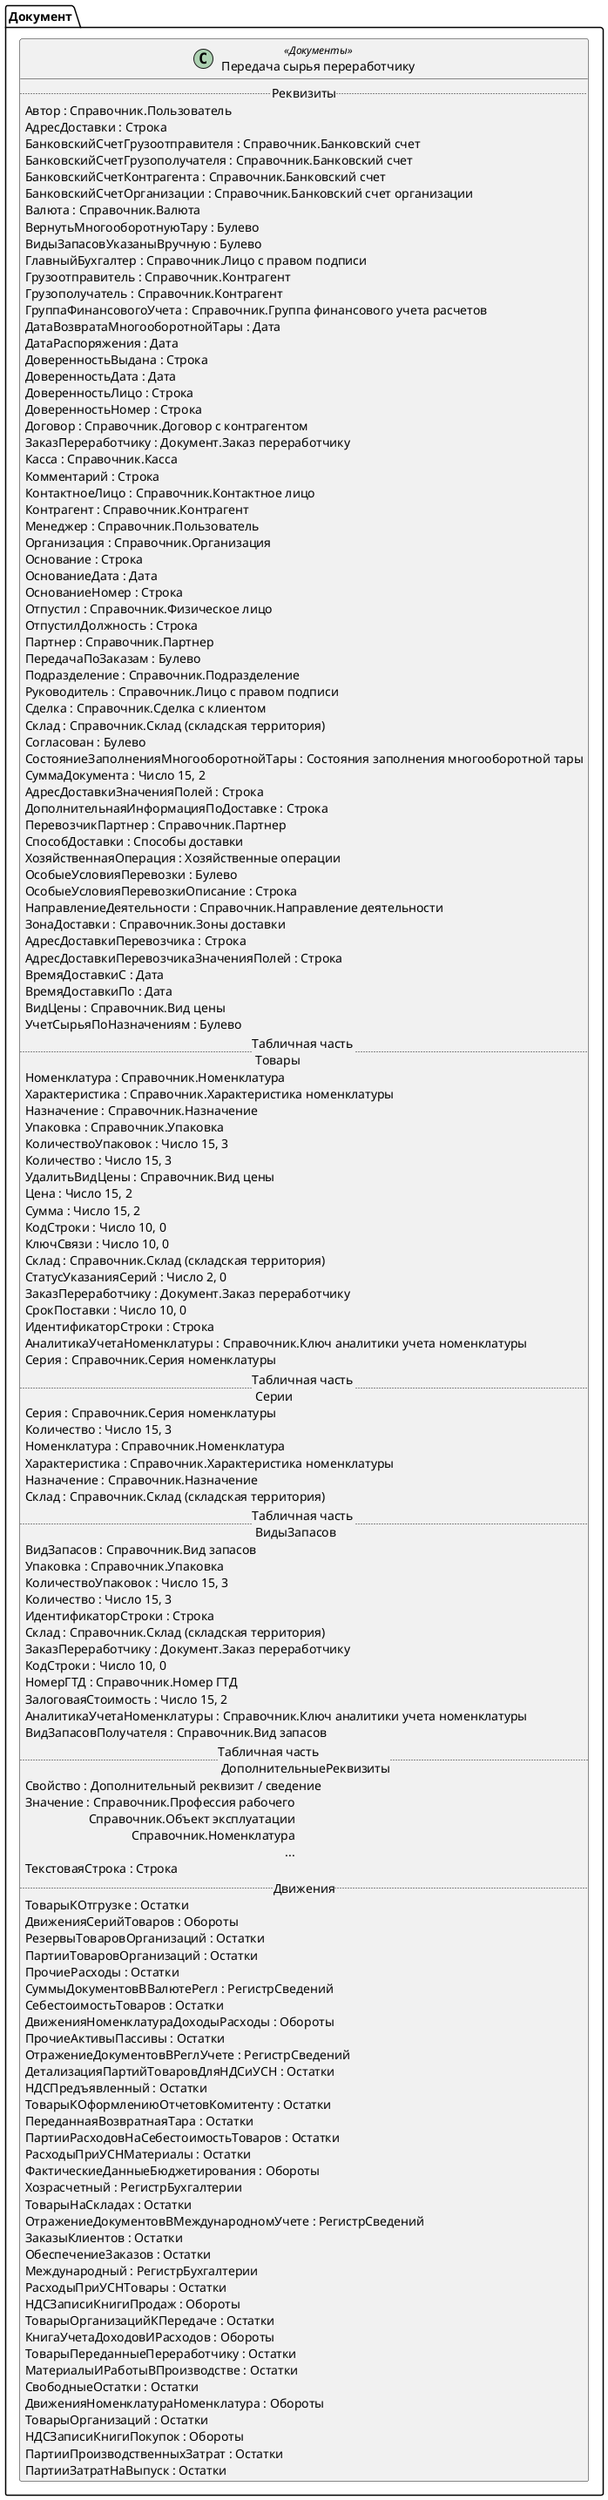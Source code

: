 ﻿@startuml ПередачаСырьяПереработчику
'!include templates.wsd
'..\include templates.wsd
class Документ.ПередачаСырьяПереработчику as "Передача сырья переработчику" <<Документы>>
{
..Реквизиты..
Автор : Справочник.Пользователь
АдресДоставки : Строка
БанковскийСчетГрузоотправителя : Справочник.Банковский счет
БанковскийСчетГрузополучателя : Справочник.Банковский счет
БанковскийСчетКонтрагента : Справочник.Банковский счет
БанковскийСчетОрганизации : Справочник.Банковский счет организации
Валюта : Справочник.Валюта
ВернутьМногооборотнуюТару : Булево
ВидыЗапасовУказаныВручную : Булево
ГлавныйБухгалтер : Справочник.Лицо с правом подписи
Грузоотправитель : Справочник.Контрагент
Грузополучатель : Справочник.Контрагент
ГруппаФинансовогоУчета : Справочник.Группа финансового учета расчетов
ДатаВозвратаМногооборотнойТары : Дата
ДатаРаспоряжения : Дата
ДоверенностьВыдана : Строка
ДоверенностьДата : Дата
ДоверенностьЛицо : Строка
ДоверенностьНомер : Строка
Договор : Справочник.Договор с контрагентом
ЗаказПереработчику : Документ.Заказ переработчику
Касса : Справочник.Касса
Комментарий : Строка
КонтактноеЛицо : Справочник.Контактное лицо
Контрагент : Справочник.Контрагент
Менеджер : Справочник.Пользователь
Организация : Справочник.Организация
Основание : Строка
ОснованиеДата : Дата
ОснованиеНомер : Строка
Отпустил : Справочник.Физическое лицо
ОтпустилДолжность : Строка
Партнер : Справочник.Партнер
ПередачаПоЗаказам : Булево
Подразделение : Справочник.Подразделение
Руководитель : Справочник.Лицо с правом подписи
Сделка : Справочник.Сделка с клиентом
Склад : Справочник.Склад (складская территория)
Согласован : Булево
СостояниеЗаполненияМногооборотнойТары : Состояния заполнения многооборотной тары
СуммаДокумента : Число 15, 2
АдресДоставкиЗначенияПолей : Строка
ДополнительнаяИнформацияПоДоставке : Строка
ПеревозчикПартнер : Справочник.Партнер
СпособДоставки : Способы доставки
ХозяйственнаяОперация : Хозяйственные операции
ОсобыеУсловияПеревозки : Булево
ОсобыеУсловияПеревозкиОписание : Строка
НаправлениеДеятельности : Справочник.Направление деятельности
ЗонаДоставки : Справочник.Зоны доставки
АдресДоставкиПеревозчика : Строка
АдресДоставкиПеревозчикаЗначенияПолей : Строка
ВремяДоставкиС : Дата
ВремяДоставкиПо : Дата
ВидЦены : Справочник.Вид цены
УчетСырьяПоНазначениям : Булево
..Табличная часть \n Товары..
Номенклатура : Справочник.Номенклатура
Характеристика : Справочник.Характеристика номенклатуры
Назначение : Справочник.Назначение
Упаковка : Справочник.Упаковка
КоличествоУпаковок : Число 15, 3
Количество : Число 15, 3
УдалитьВидЦены : Справочник.Вид цены
Цена : Число 15, 2
Сумма : Число 15, 2
КодСтроки : Число 10, 0
КлючСвязи : Число 10, 0
Склад : Справочник.Склад (складская территория)
СтатусУказанияСерий : Число 2, 0
ЗаказПереработчику : Документ.Заказ переработчику
СрокПоставки : Число 10, 0
ИдентификаторСтроки : Строка
АналитикаУчетаНоменклатуры : Справочник.Ключ аналитики учета номенклатуры
Серия : Справочник.Серия номенклатуры
..Табличная часть \n Серии..
Серия : Справочник.Серия номенклатуры
Количество : Число 15, 3
Номенклатура : Справочник.Номенклатура
Характеристика : Справочник.Характеристика номенклатуры
Назначение : Справочник.Назначение
Склад : Справочник.Склад (складская территория)
..Табличная часть \n ВидыЗапасов..
ВидЗапасов : Справочник.Вид запасов
Упаковка : Справочник.Упаковка
КоличествоУпаковок : Число 15, 3
Количество : Число 15, 3
ИдентификаторСтроки : Строка
Склад : Справочник.Склад (складская территория)
ЗаказПереработчику : Документ.Заказ переработчику
КодСтроки : Число 10, 0
НомерГТД : Справочник.Номер ГТД
ЗалоговаяСтоимость : Число 15, 2
АналитикаУчетаНоменклатуры : Справочник.Ключ аналитики учета номенклатуры
ВидЗапасовПолучателя : Справочник.Вид запасов
..Табличная часть \n ДополнительныеРеквизиты..
Свойство : Дополнительный реквизит / сведение
Значение : Справочник.Профессия рабочего\rСправочник.Объект эксплуатации\rСправочник.Номенклатура\r...
ТекстоваяСтрока : Строка
..Движения..
ТоварыКОтгрузке : Остатки
ДвиженияСерийТоваров : Обороты
РезервыТоваровОрганизаций : Остатки
ПартииТоваровОрганизаций : Остатки
ПрочиеРасходы : Остатки
СуммыДокументовВВалютеРегл : РегистрСведений
СебестоимостьТоваров : Остатки
ДвиженияНоменклатураДоходыРасходы : Обороты
ПрочиеАктивыПассивы : Остатки
ОтражениеДокументовВРеглУчете : РегистрСведений
ДетализацияПартийТоваровДляНДСиУСН : Остатки
НДСПредъявленный : Остатки
ТоварыКОформлениюОтчетовКомитенту : Остатки
ПереданнаяВозвратнаяТара : Остатки
ПартииРасходовНаСебестоимостьТоваров : Остатки
РасходыПриУСНМатериалы : Остатки
ФактическиеДанныеБюджетирования : Обороты
Хозрасчетный : РегистрБухгалтерии
ТоварыНаСкладах : Остатки
ОтражениеДокументовВМеждународномУчете : РегистрСведений
ЗаказыКлиентов : Остатки
ОбеспечениеЗаказов : Остатки
Международный : РегистрБухгалтерии
РасходыПриУСНТовары : Остатки
НДСЗаписиКнигиПродаж : Обороты
ТоварыОрганизацийКПередаче : Остатки
КнигаУчетаДоходовИРасходов : Обороты
ТоварыПереданныеПереработчику : Остатки
МатериалыИРаботыВПроизводстве : Остатки
СвободныеОстатки : Остатки
ДвиженияНоменклатураНоменклатура : Обороты
ТоварыОрганизаций : Остатки
НДСЗаписиКнигиПокупок : Обороты
ПартииПроизводственныхЗатрат : Остатки
ПартииЗатратНаВыпуск : Остатки
}
@enduml
